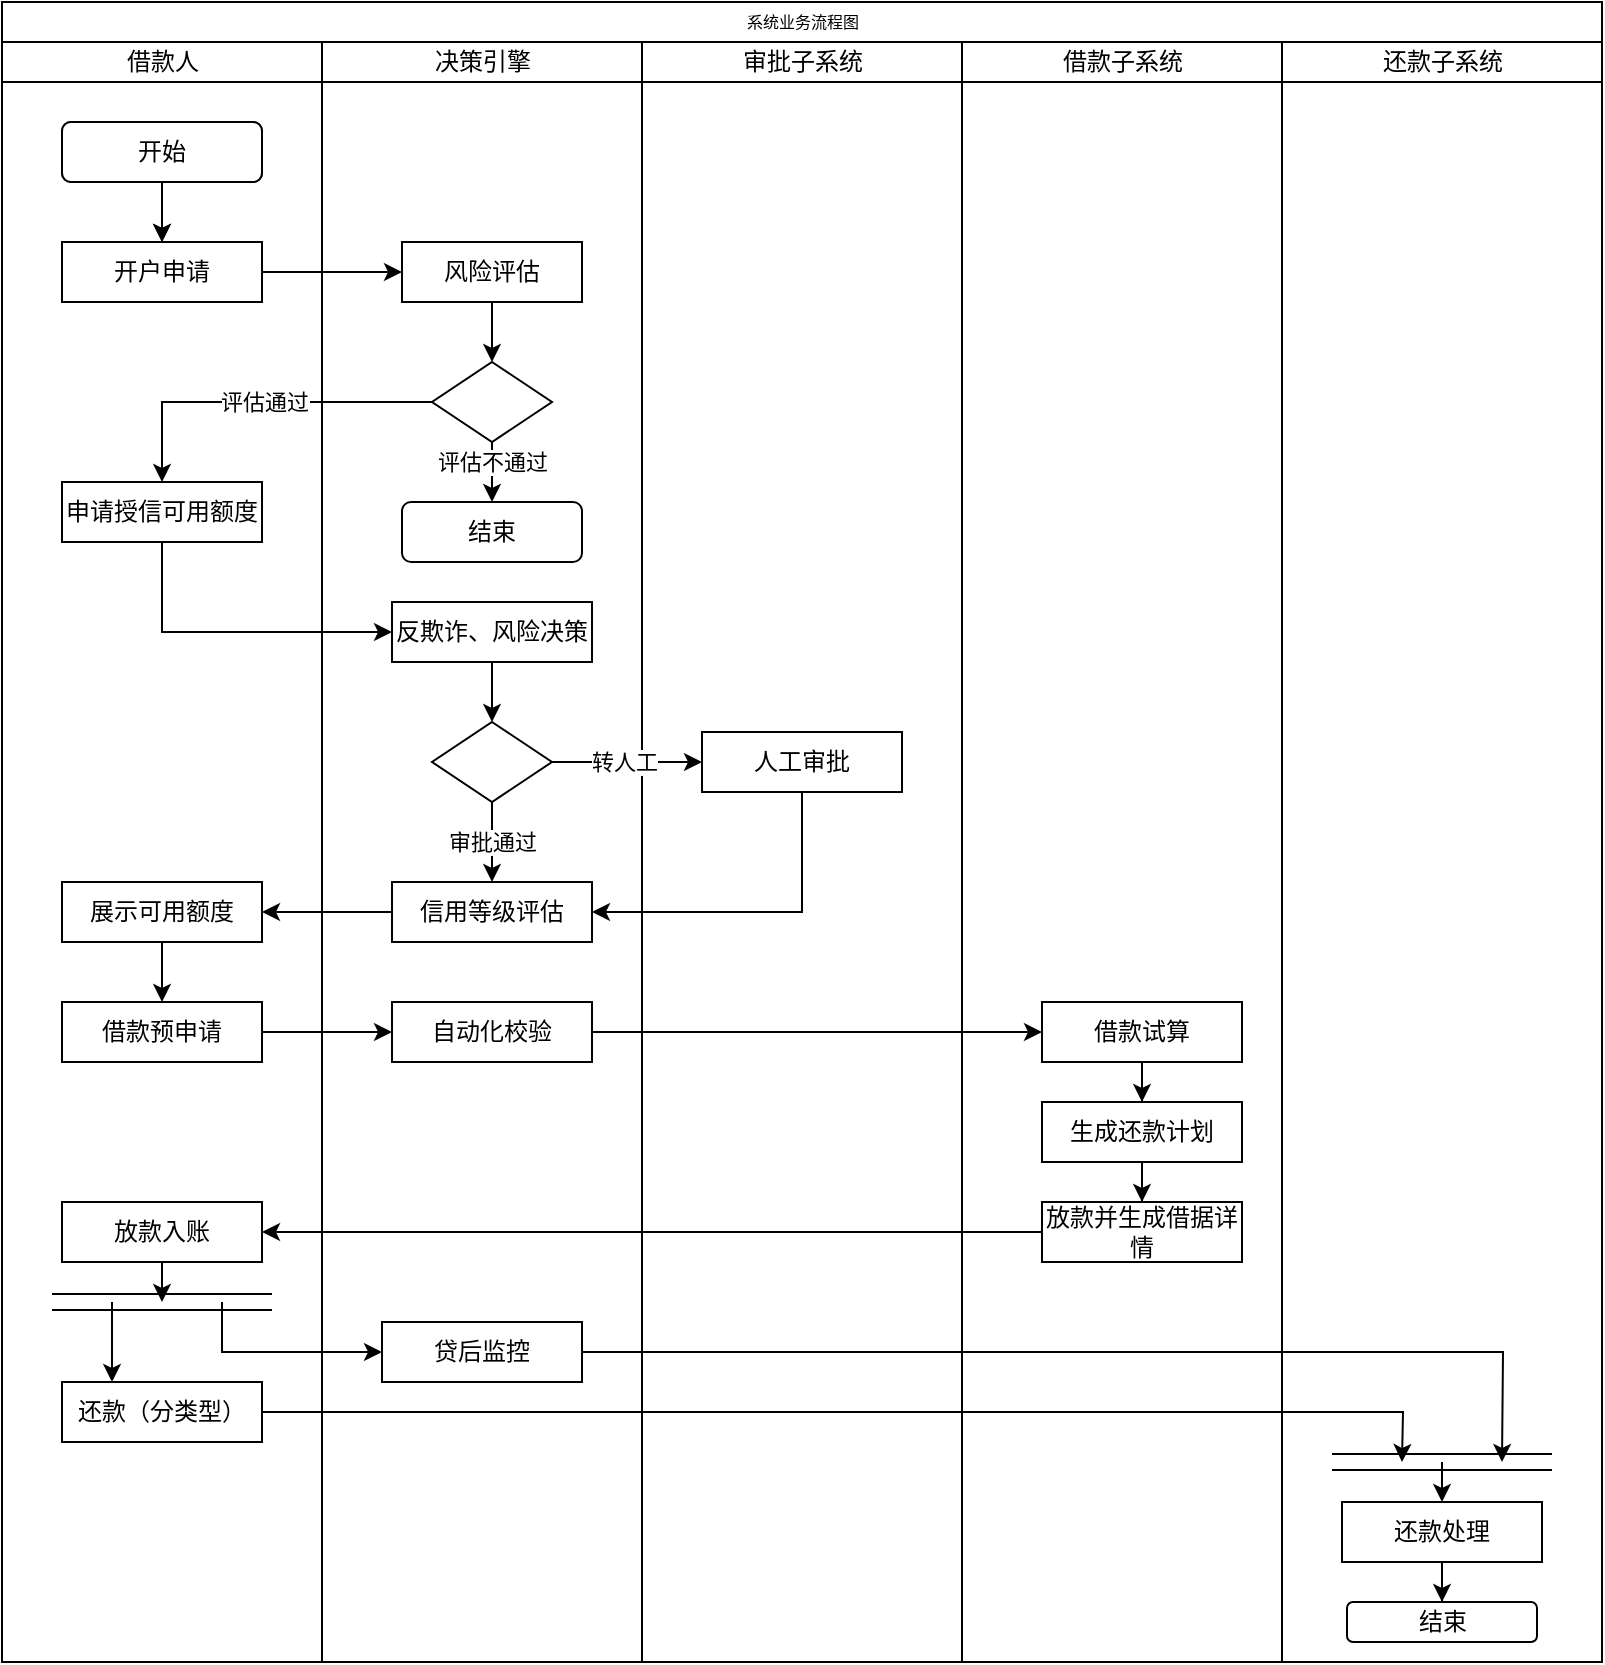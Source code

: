 <mxfile version="21.6.1" type="github">
  <diagram name="Page-1" id="74e2e168-ea6b-b213-b513-2b3c1d86103e">
    <mxGraphModel dx="1166" dy="775" grid="1" gridSize="10" guides="1" tooltips="1" connect="1" arrows="1" fold="1" page="1" pageScale="1" pageWidth="1100" pageHeight="850" background="none" math="0" shadow="0">
      <root>
        <mxCell id="0" />
        <mxCell id="1" parent="0" />
        <mxCell id="77e6c97f196da883-1" value="&lt;span style=&quot;font-weight: normal;&quot;&gt;系统业务流程图&lt;/span&gt;" style="swimlane;html=1;childLayout=stackLayout;startSize=20;rounded=0;shadow=0;labelBackgroundColor=none;strokeWidth=1;fontFamily=Verdana;fontSize=8;align=center;" parent="1" vertex="1">
          <mxGeometry x="170" y="40" width="800" height="830" as="geometry">
            <mxRectangle x="70" y="40" width="120" height="30" as="alternateBounds" />
          </mxGeometry>
        </mxCell>
        <mxCell id="77e6c97f196da883-2" value="&lt;span style=&quot;font-weight: normal;&quot;&gt;借款人&lt;/span&gt;" style="swimlane;html=1;startSize=20;" parent="77e6c97f196da883-1" vertex="1">
          <mxGeometry y="20" width="160" height="810" as="geometry" />
        </mxCell>
        <mxCell id="mDyyO91sDNpQwvjCnJdp-6" value="" style="edgeStyle=orthogonalEdgeStyle;rounded=0;orthogonalLoop=1;jettySize=auto;html=1;" edge="1" parent="77e6c97f196da883-2" source="mDyyO91sDNpQwvjCnJdp-2" target="mDyyO91sDNpQwvjCnJdp-5">
          <mxGeometry relative="1" as="geometry" />
        </mxCell>
        <mxCell id="mDyyO91sDNpQwvjCnJdp-2" value="开始" style="rounded=1;whiteSpace=wrap;html=1;" vertex="1" parent="77e6c97f196da883-2">
          <mxGeometry x="30" y="40" width="100" height="30" as="geometry" />
        </mxCell>
        <mxCell id="mDyyO91sDNpQwvjCnJdp-5" value="开户申请" style="rounded=0;whiteSpace=wrap;html=1;" vertex="1" parent="77e6c97f196da883-2">
          <mxGeometry x="30" y="100" width="100" height="30" as="geometry" />
        </mxCell>
        <mxCell id="mDyyO91sDNpQwvjCnJdp-14" value="开户申请" style="rounded=0;whiteSpace=wrap;html=1;" vertex="1" parent="77e6c97f196da883-2">
          <mxGeometry x="30" y="100" width="100" height="30" as="geometry" />
        </mxCell>
        <mxCell id="mDyyO91sDNpQwvjCnJdp-12" value="" style="edgeStyle=orthogonalEdgeStyle;rounded=0;orthogonalLoop=1;jettySize=auto;html=1;" edge="1" parent="77e6c97f196da883-2" source="mDyyO91sDNpQwvjCnJdp-13" target="mDyyO91sDNpQwvjCnJdp-14">
          <mxGeometry relative="1" as="geometry" />
        </mxCell>
        <mxCell id="77e6c97f196da883-4" value="&lt;span style=&quot;font-weight: normal;&quot;&gt;决策引擎&lt;/span&gt;" style="swimlane;html=1;startSize=20;" parent="77e6c97f196da883-1" vertex="1">
          <mxGeometry x="160" y="20" width="160" height="810" as="geometry" />
        </mxCell>
        <mxCell id="mDyyO91sDNpQwvjCnJdp-10" value="" style="edgeStyle=orthogonalEdgeStyle;rounded=0;orthogonalLoop=1;jettySize=auto;html=1;" edge="1" parent="77e6c97f196da883-4" source="mDyyO91sDNpQwvjCnJdp-7" target="mDyyO91sDNpQwvjCnJdp-9">
          <mxGeometry relative="1" as="geometry" />
        </mxCell>
        <mxCell id="mDyyO91sDNpQwvjCnJdp-7" value="风险评估" style="whiteSpace=wrap;html=1;rounded=0;" vertex="1" parent="77e6c97f196da883-4">
          <mxGeometry x="40" y="100" width="90" height="30" as="geometry" />
        </mxCell>
        <mxCell id="mDyyO91sDNpQwvjCnJdp-19" value="" style="edgeStyle=orthogonalEdgeStyle;rounded=0;orthogonalLoop=1;jettySize=auto;html=1;" edge="1" parent="77e6c97f196da883-4" source="mDyyO91sDNpQwvjCnJdp-9" target="mDyyO91sDNpQwvjCnJdp-18">
          <mxGeometry relative="1" as="geometry" />
        </mxCell>
        <mxCell id="mDyyO91sDNpQwvjCnJdp-21" value="评估不通过" style="edgeLabel;html=1;align=center;verticalAlign=middle;resizable=0;points=[];" vertex="1" connectable="0" parent="mDyyO91sDNpQwvjCnJdp-19">
          <mxGeometry x="-0.2" relative="1" as="geometry">
            <mxPoint y="-10" as="offset" />
          </mxGeometry>
        </mxCell>
        <mxCell id="mDyyO91sDNpQwvjCnJdp-9" value="" style="rhombus;whiteSpace=wrap;html=1;" vertex="1" parent="77e6c97f196da883-4">
          <mxGeometry x="55" y="160" width="60" height="40" as="geometry" />
        </mxCell>
        <mxCell id="mDyyO91sDNpQwvjCnJdp-18" value="结束" style="rounded=1;whiteSpace=wrap;html=1;" vertex="1" parent="77e6c97f196da883-4">
          <mxGeometry x="40" y="230" width="90" height="30" as="geometry" />
        </mxCell>
        <mxCell id="mDyyO91sDNpQwvjCnJdp-25" value="" style="edgeStyle=orthogonalEdgeStyle;rounded=0;orthogonalLoop=1;jettySize=auto;html=1;" edge="1" parent="77e6c97f196da883-4" source="mDyyO91sDNpQwvjCnJdp-22" target="mDyyO91sDNpQwvjCnJdp-24">
          <mxGeometry relative="1" as="geometry" />
        </mxCell>
        <mxCell id="mDyyO91sDNpQwvjCnJdp-22" value="反欺诈、风险决策" style="rounded=0;whiteSpace=wrap;html=1;" vertex="1" parent="77e6c97f196da883-4">
          <mxGeometry x="35" y="280" width="100" height="30" as="geometry" />
        </mxCell>
        <mxCell id="mDyyO91sDNpQwvjCnJdp-32" value="" style="edgeStyle=orthogonalEdgeStyle;rounded=0;orthogonalLoop=1;jettySize=auto;html=1;" edge="1" parent="77e6c97f196da883-4" source="mDyyO91sDNpQwvjCnJdp-24" target="mDyyO91sDNpQwvjCnJdp-31">
          <mxGeometry relative="1" as="geometry" />
        </mxCell>
        <mxCell id="mDyyO91sDNpQwvjCnJdp-35" value="审批通过" style="edgeLabel;html=1;align=center;verticalAlign=middle;resizable=0;points=[];" vertex="1" connectable="0" parent="mDyyO91sDNpQwvjCnJdp-32">
          <mxGeometry x="0.333" y="1" relative="1" as="geometry">
            <mxPoint x="-1" y="-7" as="offset" />
          </mxGeometry>
        </mxCell>
        <mxCell id="mDyyO91sDNpQwvjCnJdp-24" value="" style="rhombus;whiteSpace=wrap;html=1;" vertex="1" parent="77e6c97f196da883-4">
          <mxGeometry x="55" y="340" width="60" height="40" as="geometry" />
        </mxCell>
        <mxCell id="mDyyO91sDNpQwvjCnJdp-31" value="信用等级评估" style="rounded=0;whiteSpace=wrap;html=1;" vertex="1" parent="77e6c97f196da883-4">
          <mxGeometry x="35" y="420" width="100" height="30" as="geometry" />
        </mxCell>
        <mxCell id="mDyyO91sDNpQwvjCnJdp-40" value="自动化校验" style="rounded=0;whiteSpace=wrap;html=1;" vertex="1" parent="77e6c97f196da883-4">
          <mxGeometry x="35" y="480" width="100" height="30" as="geometry" />
        </mxCell>
        <mxCell id="mDyyO91sDNpQwvjCnJdp-66" style="edgeStyle=orthogonalEdgeStyle;rounded=0;orthogonalLoop=1;jettySize=auto;html=1;" edge="1" parent="77e6c97f196da883-4" source="mDyyO91sDNpQwvjCnJdp-56">
          <mxGeometry relative="1" as="geometry">
            <mxPoint x="590" y="710" as="targetPoint" />
          </mxGeometry>
        </mxCell>
        <mxCell id="mDyyO91sDNpQwvjCnJdp-56" value="贷后监控" style="rounded=0;whiteSpace=wrap;html=1;" vertex="1" parent="77e6c97f196da883-4">
          <mxGeometry x="30" y="640" width="100" height="30" as="geometry" />
        </mxCell>
        <mxCell id="77e6c97f196da883-5" value="&lt;span style=&quot;font-weight: normal;&quot;&gt;审批子系统&lt;/span&gt;" style="swimlane;html=1;startSize=20;" parent="77e6c97f196da883-1" vertex="1">
          <mxGeometry x="320" y="20" width="160" height="810" as="geometry" />
        </mxCell>
        <mxCell id="mDyyO91sDNpQwvjCnJdp-28" value="人工审批" style="rounded=0;whiteSpace=wrap;html=1;" vertex="1" parent="77e6c97f196da883-5">
          <mxGeometry x="30" y="345" width="100" height="30" as="geometry" />
        </mxCell>
        <mxCell id="77e6c97f196da883-6" value="&lt;span style=&quot;font-weight: normal;&quot;&gt;借款子系统&lt;/span&gt;" style="swimlane;html=1;startSize=20;" parent="77e6c97f196da883-1" vertex="1">
          <mxGeometry x="480" y="20" width="160" height="810" as="geometry" />
        </mxCell>
        <mxCell id="mDyyO91sDNpQwvjCnJdp-49" value="" style="edgeStyle=orthogonalEdgeStyle;rounded=0;orthogonalLoop=1;jettySize=auto;html=1;" edge="1" parent="77e6c97f196da883-6" source="mDyyO91sDNpQwvjCnJdp-42" target="mDyyO91sDNpQwvjCnJdp-48">
          <mxGeometry relative="1" as="geometry" />
        </mxCell>
        <mxCell id="mDyyO91sDNpQwvjCnJdp-42" value="借款试算" style="rounded=0;whiteSpace=wrap;html=1;" vertex="1" parent="77e6c97f196da883-6">
          <mxGeometry x="40" y="480" width="100" height="30" as="geometry" />
        </mxCell>
        <mxCell id="mDyyO91sDNpQwvjCnJdp-51" value="" style="edgeStyle=orthogonalEdgeStyle;rounded=0;orthogonalLoop=1;jettySize=auto;html=1;" edge="1" parent="77e6c97f196da883-6" source="mDyyO91sDNpQwvjCnJdp-48" target="mDyyO91sDNpQwvjCnJdp-50">
          <mxGeometry relative="1" as="geometry" />
        </mxCell>
        <mxCell id="mDyyO91sDNpQwvjCnJdp-48" value="生成还款计划" style="rounded=0;whiteSpace=wrap;html=1;" vertex="1" parent="77e6c97f196da883-6">
          <mxGeometry x="40" y="530" width="100" height="30" as="geometry" />
        </mxCell>
        <mxCell id="mDyyO91sDNpQwvjCnJdp-50" value="放款并生成借据详情" style="rounded=0;whiteSpace=wrap;html=1;" vertex="1" parent="77e6c97f196da883-6">
          <mxGeometry x="40" y="580" width="100" height="30" as="geometry" />
        </mxCell>
        <mxCell id="77e6c97f196da883-7" value="&lt;span style=&quot;font-weight: normal;&quot;&gt;还款子系统&lt;/span&gt;" style="swimlane;html=1;startSize=20;" parent="77e6c97f196da883-1" vertex="1">
          <mxGeometry x="640" y="20" width="160" height="810" as="geometry" />
        </mxCell>
        <mxCell id="mDyyO91sDNpQwvjCnJdp-65" value="" style="shape=link;html=1;rounded=0;width=8;" edge="1" parent="77e6c97f196da883-7">
          <mxGeometry width="100" relative="1" as="geometry">
            <mxPoint x="25" y="710" as="sourcePoint" />
            <mxPoint x="135" y="710" as="targetPoint" />
          </mxGeometry>
        </mxCell>
        <mxCell id="mDyyO91sDNpQwvjCnJdp-68" value="还款处理" style="rounded=0;whiteSpace=wrap;html=1;" vertex="1" parent="77e6c97f196da883-7">
          <mxGeometry x="30" y="730" width="100" height="30" as="geometry" />
        </mxCell>
        <mxCell id="mDyyO91sDNpQwvjCnJdp-69" value="" style="endArrow=classic;html=1;rounded=0;" edge="1" parent="77e6c97f196da883-7" target="mDyyO91sDNpQwvjCnJdp-68">
          <mxGeometry width="50" height="50" relative="1" as="geometry">
            <mxPoint x="80" y="710" as="sourcePoint" />
            <mxPoint x="130" y="580" as="targetPoint" />
          </mxGeometry>
        </mxCell>
        <mxCell id="mDyyO91sDNpQwvjCnJdp-70" value="结束" style="rounded=1;whiteSpace=wrap;html=1;" vertex="1" parent="77e6c97f196da883-7">
          <mxGeometry x="32.5" y="780" width="95" height="20" as="geometry" />
        </mxCell>
        <mxCell id="mDyyO91sDNpQwvjCnJdp-72" value="" style="edgeStyle=orthogonalEdgeStyle;rounded=0;orthogonalLoop=1;jettySize=auto;html=1;" edge="1" parent="77e6c97f196da883-7" source="mDyyO91sDNpQwvjCnJdp-68" target="mDyyO91sDNpQwvjCnJdp-70">
          <mxGeometry relative="1" as="geometry" />
        </mxCell>
        <mxCell id="mDyyO91sDNpQwvjCnJdp-8" value="" style="edgeStyle=orthogonalEdgeStyle;rounded=0;orthogonalLoop=1;jettySize=auto;html=1;" edge="1" parent="77e6c97f196da883-1" source="mDyyO91sDNpQwvjCnJdp-5" target="mDyyO91sDNpQwvjCnJdp-7">
          <mxGeometry relative="1" as="geometry" />
        </mxCell>
        <mxCell id="mDyyO91sDNpQwvjCnJdp-29" value="" style="edgeStyle=orthogonalEdgeStyle;rounded=0;orthogonalLoop=1;jettySize=auto;html=1;" edge="1" parent="77e6c97f196da883-1" source="mDyyO91sDNpQwvjCnJdp-24" target="mDyyO91sDNpQwvjCnJdp-28">
          <mxGeometry relative="1" as="geometry" />
        </mxCell>
        <mxCell id="mDyyO91sDNpQwvjCnJdp-30" value="转人工" style="edgeLabel;html=1;align=center;verticalAlign=middle;resizable=0;points=[];" vertex="1" connectable="0" parent="mDyyO91sDNpQwvjCnJdp-29">
          <mxGeometry x="-0.298" y="-1" relative="1" as="geometry">
            <mxPoint x="9" y="-1" as="offset" />
          </mxGeometry>
        </mxCell>
        <mxCell id="mDyyO91sDNpQwvjCnJdp-33" style="edgeStyle=orthogonalEdgeStyle;rounded=0;orthogonalLoop=1;jettySize=auto;html=1;entryX=1;entryY=0.5;entryDx=0;entryDy=0;exitX=0.5;exitY=1;exitDx=0;exitDy=0;" edge="1" parent="77e6c97f196da883-1" source="mDyyO91sDNpQwvjCnJdp-28" target="mDyyO91sDNpQwvjCnJdp-31">
          <mxGeometry relative="1" as="geometry" />
        </mxCell>
        <mxCell id="mDyyO91sDNpQwvjCnJdp-43" style="edgeStyle=orthogonalEdgeStyle;rounded=0;orthogonalLoop=1;jettySize=auto;html=1;entryX=0;entryY=0.5;entryDx=0;entryDy=0;" edge="1" parent="77e6c97f196da883-1" source="mDyyO91sDNpQwvjCnJdp-40" target="mDyyO91sDNpQwvjCnJdp-42">
          <mxGeometry relative="1" as="geometry" />
        </mxCell>
        <mxCell id="mDyyO91sDNpQwvjCnJdp-11" value="&lt;span style=&quot;font-weight: normal;&quot;&gt;借款人&lt;/span&gt;" style="swimlane;html=1;startSize=20;" vertex="1" parent="1">
          <mxGeometry x="170" y="60" width="160" height="810" as="geometry" />
        </mxCell>
        <mxCell id="mDyyO91sDNpQwvjCnJdp-13" value="开始" style="rounded=1;whiteSpace=wrap;html=1;" vertex="1" parent="mDyyO91sDNpQwvjCnJdp-11">
          <mxGeometry x="30" y="40" width="100" height="30" as="geometry" />
        </mxCell>
        <mxCell id="mDyyO91sDNpQwvjCnJdp-15" value="申请授信可用额度" style="rounded=0;whiteSpace=wrap;html=1;" vertex="1" parent="mDyyO91sDNpQwvjCnJdp-11">
          <mxGeometry x="30" y="220" width="100" height="30" as="geometry" />
        </mxCell>
        <mxCell id="mDyyO91sDNpQwvjCnJdp-39" value="" style="edgeStyle=orthogonalEdgeStyle;rounded=0;orthogonalLoop=1;jettySize=auto;html=1;" edge="1" parent="mDyyO91sDNpQwvjCnJdp-11" source="mDyyO91sDNpQwvjCnJdp-36" target="mDyyO91sDNpQwvjCnJdp-38">
          <mxGeometry relative="1" as="geometry" />
        </mxCell>
        <mxCell id="mDyyO91sDNpQwvjCnJdp-36" value="展示可用额度" style="rounded=0;whiteSpace=wrap;html=1;" vertex="1" parent="mDyyO91sDNpQwvjCnJdp-11">
          <mxGeometry x="30" y="420" width="100" height="30" as="geometry" />
        </mxCell>
        <mxCell id="mDyyO91sDNpQwvjCnJdp-38" value="借款预申请" style="rounded=0;whiteSpace=wrap;html=1;" vertex="1" parent="mDyyO91sDNpQwvjCnJdp-11">
          <mxGeometry x="30" y="480" width="100" height="30" as="geometry" />
        </mxCell>
        <mxCell id="mDyyO91sDNpQwvjCnJdp-55" style="edgeStyle=orthogonalEdgeStyle;rounded=0;orthogonalLoop=1;jettySize=auto;html=1;" edge="1" parent="mDyyO91sDNpQwvjCnJdp-11" source="mDyyO91sDNpQwvjCnJdp-52">
          <mxGeometry relative="1" as="geometry">
            <mxPoint x="80" y="630" as="targetPoint" />
          </mxGeometry>
        </mxCell>
        <mxCell id="mDyyO91sDNpQwvjCnJdp-52" value="放款入账" style="rounded=0;whiteSpace=wrap;html=1;" vertex="1" parent="mDyyO91sDNpQwvjCnJdp-11">
          <mxGeometry x="30" y="580" width="100" height="30" as="geometry" />
        </mxCell>
        <mxCell id="mDyyO91sDNpQwvjCnJdp-54" value="" style="shape=link;html=1;rounded=0;width=8;" edge="1" parent="mDyyO91sDNpQwvjCnJdp-11">
          <mxGeometry width="100" relative="1" as="geometry">
            <mxPoint x="25" y="630" as="sourcePoint" />
            <mxPoint x="135" y="630" as="targetPoint" />
          </mxGeometry>
        </mxCell>
        <mxCell id="mDyyO91sDNpQwvjCnJdp-58" value="" style="endArrow=classic;html=1;rounded=0;entryX=0;entryY=0.5;entryDx=0;entryDy=0;" edge="1" parent="mDyyO91sDNpQwvjCnJdp-11" target="mDyyO91sDNpQwvjCnJdp-56">
          <mxGeometry width="50" height="50" relative="1" as="geometry">
            <mxPoint x="110" y="630" as="sourcePoint" />
            <mxPoint x="150" y="670" as="targetPoint" />
            <Array as="points">
              <mxPoint x="110" y="655" />
            </Array>
          </mxGeometry>
        </mxCell>
        <mxCell id="mDyyO91sDNpQwvjCnJdp-67" style="edgeStyle=orthogonalEdgeStyle;rounded=0;orthogonalLoop=1;jettySize=auto;html=1;" edge="1" parent="mDyyO91sDNpQwvjCnJdp-11" source="mDyyO91sDNpQwvjCnJdp-61">
          <mxGeometry relative="1" as="geometry">
            <mxPoint x="700" y="710" as="targetPoint" />
          </mxGeometry>
        </mxCell>
        <mxCell id="mDyyO91sDNpQwvjCnJdp-61" value="还款（分类型）" style="rounded=0;whiteSpace=wrap;html=1;" vertex="1" parent="mDyyO91sDNpQwvjCnJdp-11">
          <mxGeometry x="30" y="670" width="100" height="30" as="geometry" />
        </mxCell>
        <mxCell id="mDyyO91sDNpQwvjCnJdp-63" value="" style="endArrow=classic;html=1;rounded=0;entryX=0.25;entryY=0;entryDx=0;entryDy=0;" edge="1" parent="mDyyO91sDNpQwvjCnJdp-11" target="mDyyO91sDNpQwvjCnJdp-61">
          <mxGeometry width="50" height="50" relative="1" as="geometry">
            <mxPoint x="55" y="630" as="sourcePoint" />
            <mxPoint x="70" y="660" as="targetPoint" />
          </mxGeometry>
        </mxCell>
        <mxCell id="mDyyO91sDNpQwvjCnJdp-16" style="edgeStyle=orthogonalEdgeStyle;rounded=0;orthogonalLoop=1;jettySize=auto;html=1;entryX=0.5;entryY=0;entryDx=0;entryDy=0;" edge="1" parent="1" source="mDyyO91sDNpQwvjCnJdp-9" target="mDyyO91sDNpQwvjCnJdp-15">
          <mxGeometry relative="1" as="geometry" />
        </mxCell>
        <mxCell id="mDyyO91sDNpQwvjCnJdp-17" value="评估通过" style="edgeLabel;html=1;align=center;verticalAlign=middle;resizable=0;points=[];" vertex="1" connectable="0" parent="mDyyO91sDNpQwvjCnJdp-16">
          <mxGeometry x="-0.284" y="1" relative="1" as="geometry">
            <mxPoint x="-22" y="-1" as="offset" />
          </mxGeometry>
        </mxCell>
        <mxCell id="mDyyO91sDNpQwvjCnJdp-23" style="edgeStyle=orthogonalEdgeStyle;rounded=0;orthogonalLoop=1;jettySize=auto;html=1;entryX=0;entryY=0.5;entryDx=0;entryDy=0;exitX=0.5;exitY=1;exitDx=0;exitDy=0;" edge="1" parent="1" source="mDyyO91sDNpQwvjCnJdp-15" target="mDyyO91sDNpQwvjCnJdp-22">
          <mxGeometry relative="1" as="geometry" />
        </mxCell>
        <mxCell id="mDyyO91sDNpQwvjCnJdp-37" value="" style="edgeStyle=orthogonalEdgeStyle;rounded=0;orthogonalLoop=1;jettySize=auto;html=1;" edge="1" parent="1" source="mDyyO91sDNpQwvjCnJdp-31" target="mDyyO91sDNpQwvjCnJdp-36">
          <mxGeometry relative="1" as="geometry" />
        </mxCell>
        <mxCell id="mDyyO91sDNpQwvjCnJdp-41" value="" style="edgeStyle=orthogonalEdgeStyle;rounded=0;orthogonalLoop=1;jettySize=auto;html=1;" edge="1" parent="1" source="mDyyO91sDNpQwvjCnJdp-38" target="mDyyO91sDNpQwvjCnJdp-40">
          <mxGeometry relative="1" as="geometry" />
        </mxCell>
        <mxCell id="mDyyO91sDNpQwvjCnJdp-53" style="edgeStyle=orthogonalEdgeStyle;rounded=0;orthogonalLoop=1;jettySize=auto;html=1;entryX=1;entryY=0.5;entryDx=0;entryDy=0;" edge="1" parent="1" source="mDyyO91sDNpQwvjCnJdp-50" target="mDyyO91sDNpQwvjCnJdp-52">
          <mxGeometry relative="1" as="geometry" />
        </mxCell>
      </root>
    </mxGraphModel>
  </diagram>
</mxfile>
